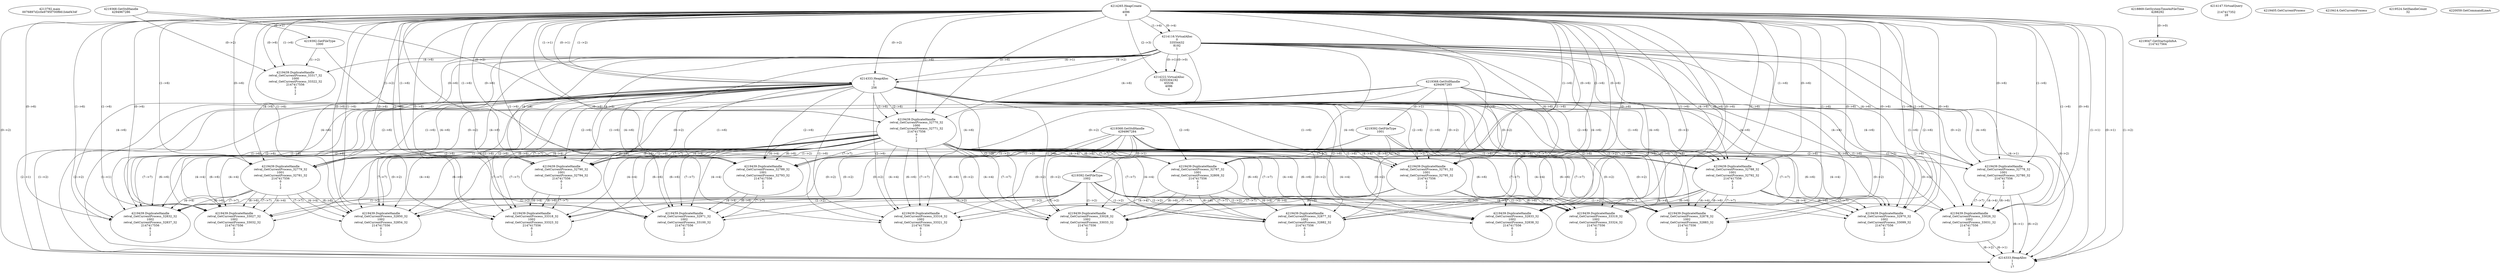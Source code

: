 // Global SCDG with merge call
digraph {
	0 [label="4213792.main
0076897d2c0e9795f700f661b4ef434f"]
	1 [label="4214265.HeapCreate
1
4096
0"]
	2 [label="4218869.GetSystemTimeAsFileTime
4288292"]
	3 [label="4214116.VirtualAlloc
0
33554432
8192
1"]
	1 -> 3 [label="(1-->4)"]
	1 -> 3 [label="(0-->4)"]
	4 [label="4214147.VirtualQuery

2147417352
28"]
	5 [label="4214222.VirtualAlloc
3255304192
65536
4096
4"]
	3 -> 5 [label="(0-->1)"]
	1 -> 5 [label="(2-->3)"]
	3 -> 5 [label="(0-->0)"]
	6 [label="4219047.GetStartupInfoA
2147417564"]
	2 -> 6 [label="(0-->0)"]
	7 [label="4219368.GetStdHandle
4294967286"]
	8 [label="4219392.GetFileType
1000"]
	7 -> 8 [label="(0-->1)"]
	9 [label="4219405.GetCurrentProcess
"]
	10 [label="4219414.GetCurrentProcess
"]
	11 [label="4219439.DuplicateHandle
retval_GetCurrentProcess_33317_32
1000
retval_GetCurrentProcess_33322_32
2147417556
0
1
2"]
	7 -> 11 [label="(0-->2)"]
	8 -> 11 [label="(1-->2)"]
	1 -> 11 [label="(1-->6)"]
	1 -> 11 [label="(0-->6)"]
	3 -> 11 [label="(4-->6)"]
	12 [label="4214333.HeapAlloc
1
1
256"]
	1 -> 12 [label="(1-->1)"]
	1 -> 12 [label="(0-->1)"]
	3 -> 12 [label="(4-->1)"]
	1 -> 12 [label="(1-->2)"]
	1 -> 12 [label="(0-->2)"]
	3 -> 12 [label="(4-->2)"]
	13 [label="4219368.GetStdHandle
4294967285"]
	14 [label="4219392.GetFileType
1001"]
	13 -> 14 [label="(0-->1)"]
	15 [label="4219439.DuplicateHandle
retval_GetCurrentProcess_32778_32
1001
retval_GetCurrentProcess_32780_32
2147417556
0
1
2"]
	13 -> 15 [label="(0-->2)"]
	14 -> 15 [label="(1-->2)"]
	1 -> 15 [label="(1-->6)"]
	1 -> 15 [label="(0-->6)"]
	3 -> 15 [label="(4-->6)"]
	12 -> 15 [label="(1-->6)"]
	12 -> 15 [label="(2-->6)"]
	16 [label="4219368.GetStdHandle
4294967284"]
	17 [label="4219392.GetFileType
1002"]
	16 -> 17 [label="(0-->1)"]
	18 [label="4219439.DuplicateHandle
retval_GetCurrentProcess_33026_32
1002
retval_GetCurrentProcess_33031_32
2147417556
0
1
2"]
	16 -> 18 [label="(0-->2)"]
	17 -> 18 [label="(1-->2)"]
	15 -> 18 [label="(4-->4)"]
	1 -> 18 [label="(1-->6)"]
	1 -> 18 [label="(0-->6)"]
	3 -> 18 [label="(4-->6)"]
	12 -> 18 [label="(1-->6)"]
	12 -> 18 [label="(2-->6)"]
	15 -> 18 [label="(6-->6)"]
	15 -> 18 [label="(7-->7)"]
	19 [label="4219524.SetHandleCount
32"]
	20 [label="4220059.GetCommandLineA
"]
	21 [label="4214333.HeapAlloc
1
1
17"]
	1 -> 21 [label="(1-->1)"]
	1 -> 21 [label="(0-->1)"]
	3 -> 21 [label="(4-->1)"]
	12 -> 21 [label="(1-->1)"]
	12 -> 21 [label="(2-->1)"]
	15 -> 21 [label="(6-->1)"]
	18 -> 21 [label="(6-->1)"]
	1 -> 21 [label="(1-->2)"]
	1 -> 21 [label="(0-->2)"]
	3 -> 21 [label="(4-->2)"]
	12 -> 21 [label="(1-->2)"]
	12 -> 21 [label="(2-->2)"]
	15 -> 21 [label="(6-->2)"]
	18 -> 21 [label="(6-->2)"]
	22 [label="4219439.DuplicateHandle
retval_GetCurrentProcess_32770_32
1000
retval_GetCurrentProcess_32771_32
2147417556
0
1
2"]
	7 -> 22 [label="(0-->2)"]
	8 -> 22 [label="(1-->2)"]
	1 -> 22 [label="(1-->6)"]
	1 -> 22 [label="(0-->6)"]
	3 -> 22 [label="(4-->6)"]
	12 -> 22 [label="(1-->6)"]
	12 -> 22 [label="(2-->6)"]
	23 [label="4219439.DuplicateHandle
retval_GetCurrentProcess_32779_32
1001
retval_GetCurrentProcess_32781_32
2147417556
0
1
2"]
	13 -> 23 [label="(0-->2)"]
	14 -> 23 [label="(1-->2)"]
	22 -> 23 [label="(4-->4)"]
	1 -> 23 [label="(1-->6)"]
	1 -> 23 [label="(0-->6)"]
	3 -> 23 [label="(4-->6)"]
	12 -> 23 [label="(1-->6)"]
	12 -> 23 [label="(2-->6)"]
	22 -> 23 [label="(6-->6)"]
	22 -> 23 [label="(7-->7)"]
	24 [label="4219439.DuplicateHandle
retval_GetCurrentProcess_33027_32
1002
retval_GetCurrentProcess_33032_32
2147417556
0
1
2"]
	16 -> 24 [label="(0-->2)"]
	17 -> 24 [label="(1-->2)"]
	22 -> 24 [label="(4-->4)"]
	23 -> 24 [label="(4-->4)"]
	1 -> 24 [label="(1-->6)"]
	1 -> 24 [label="(0-->6)"]
	3 -> 24 [label="(4-->6)"]
	12 -> 24 [label="(1-->6)"]
	12 -> 24 [label="(2-->6)"]
	22 -> 24 [label="(6-->6)"]
	23 -> 24 [label="(6-->6)"]
	22 -> 24 [label="(7-->7)"]
	23 -> 24 [label="(7-->7)"]
	25 [label="4219439.DuplicateHandle
retval_GetCurrentProcess_32787_32
1001
retval_GetCurrentProcess_32809_32
2147417556
0
1
2"]
	13 -> 25 [label="(0-->2)"]
	14 -> 25 [label="(1-->2)"]
	22 -> 25 [label="(4-->4)"]
	1 -> 25 [label="(1-->6)"]
	1 -> 25 [label="(0-->6)"]
	3 -> 25 [label="(4-->6)"]
	12 -> 25 [label="(1-->6)"]
	12 -> 25 [label="(2-->6)"]
	22 -> 25 [label="(6-->6)"]
	22 -> 25 [label="(7-->7)"]
	26 [label="4219439.DuplicateHandle
retval_GetCurrentProcess_33028_32
1002
retval_GetCurrentProcess_33033_32
2147417556
0
1
2"]
	16 -> 26 [label="(0-->2)"]
	17 -> 26 [label="(1-->2)"]
	22 -> 26 [label="(4-->4)"]
	25 -> 26 [label="(4-->4)"]
	1 -> 26 [label="(1-->6)"]
	1 -> 26 [label="(0-->6)"]
	3 -> 26 [label="(4-->6)"]
	12 -> 26 [label="(1-->6)"]
	12 -> 26 [label="(2-->6)"]
	22 -> 26 [label="(6-->6)"]
	25 -> 26 [label="(6-->6)"]
	22 -> 26 [label="(7-->7)"]
	25 -> 26 [label="(7-->7)"]
	27 [label="4219439.DuplicateHandle
retval_GetCurrentProcess_32788_32
1001
retval_GetCurrentProcess_32792_32
2147417556
0
1
2"]
	13 -> 27 [label="(0-->2)"]
	14 -> 27 [label="(1-->2)"]
	22 -> 27 [label="(4-->4)"]
	1 -> 27 [label="(1-->6)"]
	1 -> 27 [label="(0-->6)"]
	3 -> 27 [label="(4-->6)"]
	12 -> 27 [label="(1-->6)"]
	12 -> 27 [label="(2-->6)"]
	22 -> 27 [label="(6-->6)"]
	22 -> 27 [label="(7-->7)"]
	28 [label="4219439.DuplicateHandle
retval_GetCurrentProcess_32970_32
1002
retval_GetCurrentProcess_33099_32
2147417556
0
1
2"]
	16 -> 28 [label="(0-->2)"]
	17 -> 28 [label="(1-->2)"]
	22 -> 28 [label="(4-->4)"]
	27 -> 28 [label="(4-->4)"]
	1 -> 28 [label="(1-->6)"]
	1 -> 28 [label="(0-->6)"]
	3 -> 28 [label="(4-->6)"]
	12 -> 28 [label="(1-->6)"]
	12 -> 28 [label="(2-->6)"]
	22 -> 28 [label="(6-->6)"]
	27 -> 28 [label="(6-->6)"]
	22 -> 28 [label="(7-->7)"]
	27 -> 28 [label="(7-->7)"]
	29 [label="4219439.DuplicateHandle
retval_GetCurrentProcess_32789_32
1001
retval_GetCurrentProcess_32793_32
2147417556
0
1
2"]
	13 -> 29 [label="(0-->2)"]
	14 -> 29 [label="(1-->2)"]
	22 -> 29 [label="(4-->4)"]
	1 -> 29 [label="(1-->6)"]
	1 -> 29 [label="(0-->6)"]
	3 -> 29 [label="(4-->6)"]
	12 -> 29 [label="(1-->6)"]
	12 -> 29 [label="(2-->6)"]
	22 -> 29 [label="(6-->6)"]
	22 -> 29 [label="(7-->7)"]
	30 [label="4219439.DuplicateHandle
retval_GetCurrentProcess_32971_32
1002
retval_GetCurrentProcess_33100_32
2147417556
0
1
2"]
	16 -> 30 [label="(0-->2)"]
	17 -> 30 [label="(1-->2)"]
	22 -> 30 [label="(4-->4)"]
	29 -> 30 [label="(4-->4)"]
	1 -> 30 [label="(1-->6)"]
	1 -> 30 [label="(0-->6)"]
	3 -> 30 [label="(4-->6)"]
	12 -> 30 [label="(1-->6)"]
	12 -> 30 [label="(2-->6)"]
	22 -> 30 [label="(6-->6)"]
	29 -> 30 [label="(6-->6)"]
	22 -> 30 [label="(7-->7)"]
	29 -> 30 [label="(7-->7)"]
	31 [label="4219439.DuplicateHandle
retval_GetCurrentProcess_32832_32
1002
retval_GetCurrentProcess_32837_32
2147417556
0
1
2"]
	16 -> 31 [label="(0-->2)"]
	17 -> 31 [label="(1-->2)"]
	22 -> 31 [label="(4-->4)"]
	23 -> 31 [label="(4-->4)"]
	1 -> 31 [label="(1-->6)"]
	1 -> 31 [label="(0-->6)"]
	3 -> 31 [label="(4-->6)"]
	12 -> 31 [label="(1-->6)"]
	12 -> 31 [label="(2-->6)"]
	22 -> 31 [label="(6-->6)"]
	23 -> 31 [label="(6-->6)"]
	22 -> 31 [label="(7-->7)"]
	23 -> 31 [label="(7-->7)"]
	32 [label="4219439.DuplicateHandle
retval_GetCurrentProcess_32833_32
1002
retval_GetCurrentProcess_32838_32
2147417556
0
1
2"]
	16 -> 32 [label="(0-->2)"]
	17 -> 32 [label="(1-->2)"]
	22 -> 32 [label="(4-->4)"]
	27 -> 32 [label="(4-->4)"]
	1 -> 32 [label="(1-->6)"]
	1 -> 32 [label="(0-->6)"]
	3 -> 32 [label="(4-->6)"]
	12 -> 32 [label="(1-->6)"]
	12 -> 32 [label="(2-->6)"]
	22 -> 32 [label="(6-->6)"]
	27 -> 32 [label="(6-->6)"]
	22 -> 32 [label="(7-->7)"]
	27 -> 32 [label="(7-->7)"]
	33 [label="4219439.DuplicateHandle
retval_GetCurrentProcess_32850_32
1002
retval_GetCurrentProcess_32854_32
2147417556
0
1
2"]
	16 -> 33 [label="(0-->2)"]
	17 -> 33 [label="(1-->2)"]
	22 -> 33 [label="(4-->4)"]
	23 -> 33 [label="(4-->4)"]
	1 -> 33 [label="(1-->6)"]
	1 -> 33 [label="(0-->6)"]
	3 -> 33 [label="(4-->6)"]
	12 -> 33 [label="(1-->6)"]
	12 -> 33 [label="(2-->6)"]
	22 -> 33 [label="(6-->6)"]
	23 -> 33 [label="(6-->6)"]
	22 -> 33 [label="(7-->7)"]
	23 -> 33 [label="(7-->7)"]
	34 [label="4219439.DuplicateHandle
retval_GetCurrentProcess_32878_32
1002
retval_GetCurrentProcess_32883_32
2147417556
0
1
2"]
	16 -> 34 [label="(0-->2)"]
	17 -> 34 [label="(1-->2)"]
	22 -> 34 [label="(4-->4)"]
	27 -> 34 [label="(4-->4)"]
	1 -> 34 [label="(1-->6)"]
	1 -> 34 [label="(0-->6)"]
	3 -> 34 [label="(4-->6)"]
	12 -> 34 [label="(1-->6)"]
	12 -> 34 [label="(2-->6)"]
	22 -> 34 [label="(6-->6)"]
	27 -> 34 [label="(6-->6)"]
	22 -> 34 [label="(7-->7)"]
	27 -> 34 [label="(7-->7)"]
	35 [label="4219439.DuplicateHandle
retval_GetCurrentProcess_32877_32
1002
retval_GetCurrentProcess_32882_32
2147417556
0
1
2"]
	16 -> 35 [label="(0-->2)"]
	17 -> 35 [label="(1-->2)"]
	22 -> 35 [label="(4-->4)"]
	25 -> 35 [label="(4-->4)"]
	1 -> 35 [label="(1-->6)"]
	1 -> 35 [label="(0-->6)"]
	3 -> 35 [label="(4-->6)"]
	12 -> 35 [label="(1-->6)"]
	12 -> 35 [label="(2-->6)"]
	22 -> 35 [label="(6-->6)"]
	25 -> 35 [label="(6-->6)"]
	22 -> 35 [label="(7-->7)"]
	25 -> 35 [label="(7-->7)"]
	36 [label="4219439.DuplicateHandle
retval_GetCurrentProcess_32790_32
1001
retval_GetCurrentProcess_32794_32
2147417556
0
1
2"]
	13 -> 36 [label="(0-->2)"]
	14 -> 36 [label="(1-->2)"]
	22 -> 36 [label="(4-->4)"]
	1 -> 36 [label="(1-->6)"]
	1 -> 36 [label="(0-->6)"]
	3 -> 36 [label="(4-->6)"]
	12 -> 36 [label="(1-->6)"]
	12 -> 36 [label="(2-->6)"]
	22 -> 36 [label="(6-->6)"]
	22 -> 36 [label="(7-->7)"]
	37 [label="4219439.DuplicateHandle
retval_GetCurrentProcess_33318_32
1002
retval_GetCurrentProcess_33323_32
2147417556
0
1
2"]
	16 -> 37 [label="(0-->2)"]
	17 -> 37 [label="(1-->2)"]
	22 -> 37 [label="(4-->4)"]
	36 -> 37 [label="(4-->4)"]
	1 -> 37 [label="(1-->6)"]
	1 -> 37 [label="(0-->6)"]
	3 -> 37 [label="(4-->6)"]
	12 -> 37 [label="(1-->6)"]
	12 -> 37 [label="(2-->6)"]
	22 -> 37 [label="(6-->6)"]
	36 -> 37 [label="(6-->6)"]
	22 -> 37 [label="(7-->7)"]
	36 -> 37 [label="(7-->7)"]
	38 [label="4219439.DuplicateHandle
retval_GetCurrentProcess_32791_32
1001
retval_GetCurrentProcess_32795_32
2147417556
0
1
2"]
	13 -> 38 [label="(0-->2)"]
	14 -> 38 [label="(1-->2)"]
	22 -> 38 [label="(4-->4)"]
	1 -> 38 [label="(1-->6)"]
	1 -> 38 [label="(0-->6)"]
	3 -> 38 [label="(4-->6)"]
	12 -> 38 [label="(1-->6)"]
	12 -> 38 [label="(2-->6)"]
	22 -> 38 [label="(6-->6)"]
	22 -> 38 [label="(7-->7)"]
	39 [label="4219439.DuplicateHandle
retval_GetCurrentProcess_33316_32
1002
retval_GetCurrentProcess_33321_32
2147417556
0
1
2"]
	16 -> 39 [label="(0-->2)"]
	17 -> 39 [label="(1-->2)"]
	22 -> 39 [label="(4-->4)"]
	38 -> 39 [label="(4-->4)"]
	1 -> 39 [label="(1-->6)"]
	1 -> 39 [label="(0-->6)"]
	3 -> 39 [label="(4-->6)"]
	12 -> 39 [label="(1-->6)"]
	12 -> 39 [label="(2-->6)"]
	22 -> 39 [label="(6-->6)"]
	38 -> 39 [label="(6-->6)"]
	22 -> 39 [label="(7-->7)"]
	38 -> 39 [label="(7-->7)"]
	40 [label="4219439.DuplicateHandle
retval_GetCurrentProcess_33319_32
1002
retval_GetCurrentProcess_33324_32
2147417556
0
1
2"]
	16 -> 40 [label="(0-->2)"]
	17 -> 40 [label="(1-->2)"]
	22 -> 40 [label="(4-->4)"]
	38 -> 40 [label="(4-->4)"]
	1 -> 40 [label="(1-->6)"]
	1 -> 40 [label="(0-->6)"]
	3 -> 40 [label="(4-->6)"]
	12 -> 40 [label="(1-->6)"]
	12 -> 40 [label="(2-->6)"]
	22 -> 40 [label="(6-->6)"]
	38 -> 40 [label="(6-->6)"]
	22 -> 40 [label="(7-->7)"]
	38 -> 40 [label="(7-->7)"]
}
